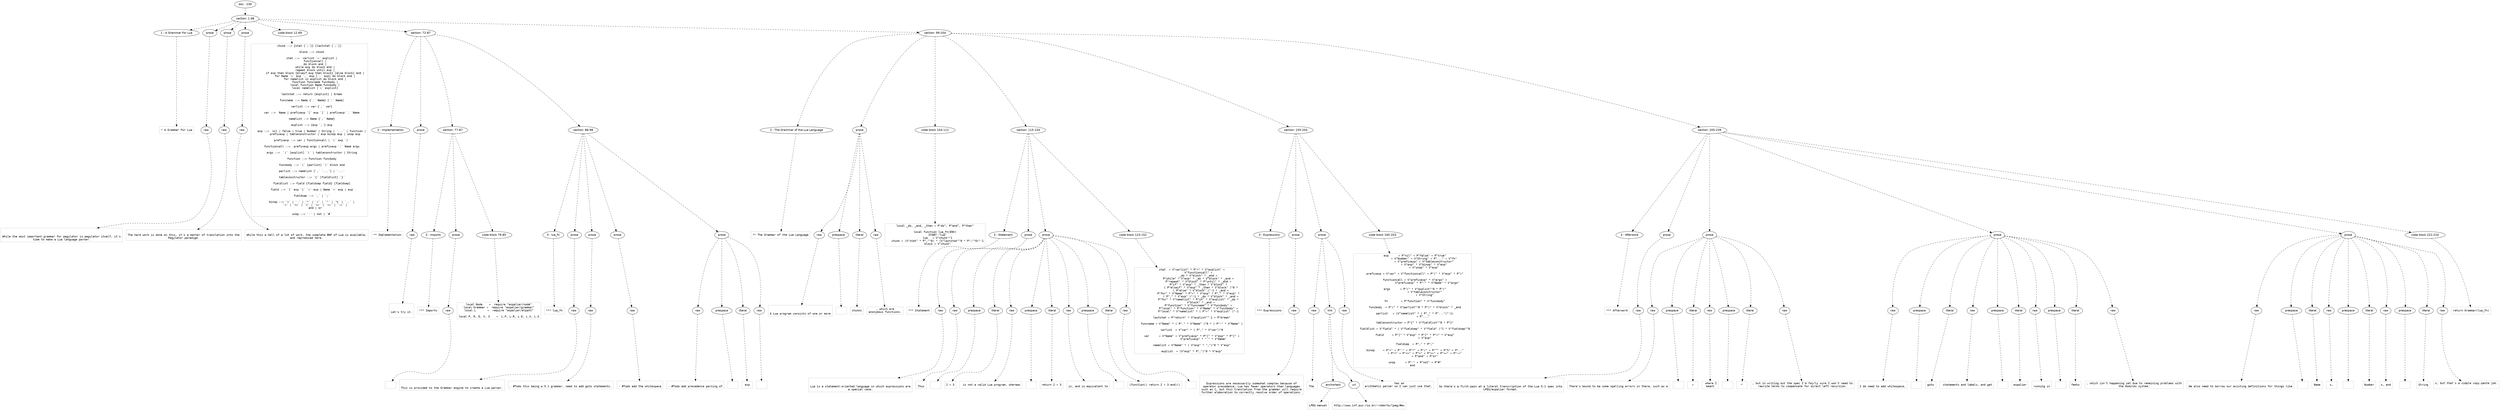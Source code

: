 digraph lpegNode {

node [fontname=Helvetica]
edge [style=dashed]

doc_0 [label="doc - 239"]


doc_0 -> { section_1}
{rank=same; section_1}

section_1 [label="section: 1-98"]


// END RANK doc_0

section_1 -> { header_2 prose_3 prose_4 prose_5 codeblock_6 section_7 section_8}
{rank=same; header_2 prose_3 prose_4 prose_5 codeblock_6 section_7 section_8}

header_2 [label="1 : A Grammar For Lua"]

prose_3 [label="prose"]

prose_4 [label="prose"]

prose_5 [label="prose"]

codeblock_6 [label="code block 12-69"]

section_7 [label="section: 72-87"]

section_8 [label="section: 99-204"]


// END RANK section_1

header_2 -> leaf_9
leaf_9  [color=Gray,shape=rectangle,fontname=Inconsolata,label="* A Grammar For Lua"]
// END RANK header_2

prose_3 -> { raw_10}
{rank=same; raw_10}

raw_10 [label="raw"]


// END RANK prose_3

raw_10 -> leaf_11
leaf_11  [color=Gray,shape=rectangle,fontname=Inconsolata,label="

While the most important grammar for pegylator is pegylator itself, it's
time to make a Lua language parser.
"]
// END RANK raw_10

prose_4 -> { raw_12}
{rank=same; raw_12}

raw_12 [label="raw"]


// END RANK prose_4

raw_12 -> leaf_13
leaf_13  [color=Gray,shape=rectangle,fontname=Inconsolata,label="
The hard work is done on this, it's a matter of translation into the
Pegylator paradigm.
"]
// END RANK raw_12

prose_5 -> { raw_14}
{rank=same; raw_14}

raw_14 [label="raw"]


// END RANK prose_5

raw_14 -> leaf_15
leaf_15  [color=Gray,shape=rectangle,fontname=Inconsolata,label="
While this a hell of a lot of work, the complete BNF of Lua is available,
and reproduced here.
"]
// END RANK raw_14

codeblock_6 -> leaf_16
leaf_16  [color=Gray,shape=rectangle,fontname=Inconsolata,label="chunk ::= {stat [`;´]} [laststat [`;´]]

   block ::= chunk

   stat ::=  varlist `=´ explist |
       functioncall |
       do block end |
       while exp do block end |
       repeat block until exp |
       if exp then block {elseif exp then block} [else block] end |
       for Name `=´ exp `,´ exp [`,´ exp] do block end |
       for namelist in explist do block end |
       function funcname funcbody |
       local function Name funcbody |
       local namelist [`=´ explist]

   laststat ::= return [explist] | break

   funcname ::= Name {`.´ Name} [`:´ Name]

   varlist ::= var {`,´ var}

   var ::=  Name | prefixexp `[´ exp `]´ | prefixexp `.´ Name

   namelist ::= Name {`,´ Name}

   explist ::= {exp `,´} exp

   exp ::=  nil | false | true | Number | String | `...´ | function |
       prefixexp | tableconstructor | exp binop exp | unop exp

   prefixexp ::= var | functioncall | `(´ exp `)´

   functioncall ::=  prefixexp args | prefixexp `:´ Name args

   args ::=  `(´ [explist] `)´ | tableconstructor | String

   function ::= function funcbody

   funcbody ::= `(´ [parlist] `)´ block end

   parlist ::= namelist [`,´ `...´] | `...´

   tableconstructor ::= `{´ [fieldlist] `}´

   fieldlist ::= field {fieldsep field} [fieldsep]

   field ::= `[´ exp `]´ `=´ exp | Name `=´ exp | exp

   fieldsep ::= `,´ | `;´

   binop ::= `+´ | `-´ | `*´ | `/´ | `^´ | `%´ | `..´ |
       `<´ | `<=´ | `>´ | `>=´ | `==´ | `~=´ |
       and | or

   unop ::= `-´ | not | `#´"]
// END RANK codeblock_6

section_7 -> { header_17 prose_18 section_19 section_20}
{rank=same; header_17 prose_18 section_19 section_20}

header_17 [label="2 : Implementation"]

prose_18 [label="prose"]

section_19 [label="section: 77-87"]

section_20 [label="section: 88-98"]


// END RANK section_7

header_17 -> leaf_21
leaf_21  [color=Gray,shape=rectangle,fontname=Inconsolata,label="** Implementation"]
// END RANK header_17

prose_18 -> { raw_22}
{rank=same; raw_22}

raw_22 [label="raw"]


// END RANK prose_18

raw_22 -> leaf_23
leaf_23  [color=Gray,shape=rectangle,fontname=Inconsolata,label="

Let's try it.

"]
// END RANK raw_22

section_19 -> { header_24 prose_25 codeblock_26}
{rank=same; header_24 prose_25 codeblock_26}

header_24 [label="3 : Imports"]

prose_25 [label="prose"]

codeblock_26 [label="code block 79-85"]


// END RANK section_19

header_24 -> leaf_27
leaf_27  [color=Gray,shape=rectangle,fontname=Inconsolata,label="*** Imports"]
// END RANK header_24

prose_25 -> { raw_28}
{rank=same; raw_28}

raw_28 [label="raw"]


// END RANK prose_25

raw_28 -> leaf_29
leaf_29  [color=Gray,shape=rectangle,fontname=Inconsolata,label="
"]
// END RANK raw_28

codeblock_26 -> leaf_30
leaf_30  [color=Gray,shape=rectangle,fontname=Inconsolata,label="local Node    =  require \"espalier/node\"
local Grammar =  require \"espalier/grammar\"
local L       =  require \"espalier/elpatt\"

local P, R, E, V, S    =  L.P, L.R, L.E, L.V, L.S"]
// END RANK codeblock_26

section_20 -> { header_31 prose_32 prose_33 prose_34 prose_35}
{rank=same; header_31 prose_32 prose_33 prose_34 prose_35}

header_31 [label="3 : lua_fn"]

prose_32 [label="prose"]

prose_33 [label="prose"]

prose_34 [label="prose"]

prose_35 [label="prose"]


// END RANK section_20

header_31 -> leaf_36
leaf_36  [color=Gray,shape=rectangle,fontname=Inconsolata,label="*** lua_fn"]
// END RANK header_31

prose_32 -> { raw_37}
{rank=same; raw_37}

raw_37 [label="raw"]


// END RANK prose_32

raw_37 -> leaf_38
leaf_38  [color=Gray,shape=rectangle,fontname=Inconsolata,label="

This is provided to the Grammar engine to create a Lua parser.
"]
// END RANK raw_37

prose_33 -> { raw_39}
{rank=same; raw_39}

raw_39 [label="raw"]


// END RANK prose_33

raw_39 -> leaf_40
leaf_40  [color=Gray,shape=rectangle,fontname=Inconsolata,label="
- #Todo this being a 5.1 grammar, need to add goto statements.
"]
// END RANK raw_39

prose_34 -> { raw_41}
{rank=same; raw_41}

raw_41 [label="raw"]


// END RANK prose_34

raw_41 -> leaf_42
leaf_42  [color=Gray,shape=rectangle,fontname=Inconsolata,label="
- #Todo add the whitespace
"]
// END RANK raw_41

prose_35 -> { raw_43 prespace_44 literal_45 raw_46}
{rank=same; raw_43 prespace_44 literal_45 raw_46}

raw_43 [label="raw"]

prespace_44 [label="prespace"]

literal_45 [label="literal"]

raw_46 [label="raw"]


// END RANK prose_35

raw_43 -> leaf_47
leaf_47  [color=Gray,shape=rectangle,fontname=Inconsolata,label="
- #Todo add precedence parsing of"]
// END RANK raw_43

prespace_44 -> leaf_48
leaf_48  [color=Gray,shape=rectangle,fontname=Inconsolata,label=" "]
// END RANK prespace_44

literal_45 -> leaf_49
leaf_49  [color=Gray,shape=rectangle,fontname=Inconsolata,label="exp"]
// END RANK literal_45

raw_46 -> leaf_50
leaf_50  [color=Gray,shape=rectangle,fontname=Inconsolata,label="

"]
// END RANK raw_46

section_8 -> { header_51 prose_52 codeblock_53 section_54 section_55 section_56}
{rank=same; header_51 prose_52 codeblock_53 section_54 section_55 section_56}

header_51 [label="2 : The Grammar of the Lua Language"]

prose_52 [label="prose"]

codeblock_53 [label="code block 104-112"]

section_54 [label="section: 115-154"]

section_55 [label="section: 155-204"]

section_56 [label="section: 205-239"]


// END RANK section_8

header_51 -> leaf_57
leaf_57  [color=Gray,shape=rectangle,fontname=Inconsolata,label="** The Grammar of the Lua Language"]
// END RANK header_51

prose_52 -> { raw_58 prespace_59 literal_60 raw_61}
{rank=same; raw_58 prespace_59 literal_60 raw_61}

raw_58 [label="raw"]

prespace_59 [label="prespace"]

literal_60 [label="literal"]

raw_61 [label="raw"]


// END RANK prose_52

raw_58 -> leaf_62
leaf_62  [color=Gray,shape=rectangle,fontname=Inconsolata,label="

A Lua program consists of one or more"]
// END RANK raw_58

prespace_59 -> leaf_63
leaf_63  [color=Gray,shape=rectangle,fontname=Inconsolata,label=" "]
// END RANK prespace_59

literal_60 -> leaf_64
leaf_64  [color=Gray,shape=rectangle,fontname=Inconsolata,label="chunks"]
// END RANK literal_60

raw_61 -> leaf_65
leaf_65  [color=Gray,shape=rectangle,fontname=Inconsolata,label=", which are
anonymous functions.
"]
// END RANK raw_61

codeblock_53 -> leaf_66
leaf_66  [color=Gray,shape=rectangle,fontname=Inconsolata,label="local _do, _end, _then = P\"do\", P\"end\", P\"then\"

local function lua_fn(ENV)
   START \"lua\"
   lua   = V\"chunk\"^1
   chunk = (V\"stat\" * P\";\"^0) * (V\"laststat\"^0 * P\";\"^0)^-1
   block = V\"chunk\""]
// END RANK codeblock_53

section_54 -> { header_67 prose_68 prose_69 codeblock_70}
{rank=same; header_67 prose_68 prose_69 codeblock_70}

header_67 [label="3 : Statement"]

prose_68 [label="prose"]

prose_69 [label="prose"]

codeblock_70 [label="code block 123-152"]


// END RANK section_54

header_67 -> leaf_71
leaf_71  [color=Gray,shape=rectangle,fontname=Inconsolata,label="*** Statement"]
// END RANK header_67

prose_68 -> { raw_72}
{rank=same; raw_72}

raw_72 [label="raw"]


// END RANK prose_68

raw_72 -> leaf_73
leaf_73  [color=Gray,shape=rectangle,fontname=Inconsolata,label="

Lua is a statement-oriented language in which expressions are
a special case.
"]
// END RANK raw_72

prose_69 -> { raw_74 prespace_75 literal_76 raw_77 prespace_78 literal_79 raw_80 prespace_81 literal_82 raw_83}
{rank=same; raw_74 prespace_75 literal_76 raw_77 prespace_78 literal_79 raw_80 prespace_81 literal_82 raw_83}

raw_74 [label="raw"]

prespace_75 [label="prespace"]

literal_76 [label="literal"]

raw_77 [label="raw"]

prespace_78 [label="prespace"]

literal_79 [label="literal"]

raw_80 [label="raw"]

prespace_81 [label="prespace"]

literal_82 [label="literal"]

raw_83 [label="raw"]


// END RANK prose_69

raw_74 -> leaf_84
leaf_84  [color=Gray,shape=rectangle,fontname=Inconsolata,label="
Thus"]
// END RANK raw_74

prespace_75 -> leaf_85
leaf_85  [color=Gray,shape=rectangle,fontname=Inconsolata,label=" "]
// END RANK prespace_75

literal_76 -> leaf_86
leaf_86  [color=Gray,shape=rectangle,fontname=Inconsolata,label="2 + 3"]
// END RANK literal_76

raw_77 -> leaf_87
leaf_87  [color=Gray,shape=rectangle,fontname=Inconsolata,label=" is not a valid Lua program, whereas"]
// END RANK raw_77

prespace_78 -> leaf_88
leaf_88  [color=Gray,shape=rectangle,fontname=Inconsolata,label=" "]
// END RANK prespace_78

literal_79 -> leaf_89
leaf_89  [color=Gray,shape=rectangle,fontname=Inconsolata,label="return 2 + 3"]
// END RANK literal_79

raw_80 -> leaf_90
leaf_90  [color=Gray,shape=rectangle,fontname=Inconsolata,label="
is, and is equivalent to"]
// END RANK raw_80

prespace_81 -> leaf_91
leaf_91  [color=Gray,shape=rectangle,fontname=Inconsolata,label=" "]
// END RANK prespace_81

literal_82 -> leaf_92
leaf_92  [color=Gray,shape=rectangle,fontname=Inconsolata,label="(function() return 2 + 3 end)()"]
// END RANK literal_82

raw_83 -> leaf_93
leaf_93  [color=Gray,shape=rectangle,fontname=Inconsolata,label="
"]
// END RANK raw_83

codeblock_70 -> leaf_94
leaf_94  [color=Gray,shape=rectangle,fontname=Inconsolata,label="   stat  = V\"varlist\" * P\"=\" * V\"explist\" +
           V\"functioncall\" +
           _do * V\"block\" * _end +
           P\"while\" * V\"exp\" * _do * V\"block\" * _end +
           P\"repeat\" * V\"block\" * P\"until\" * _end +
           P\"if\" * V\"exp\" * _then * V\"block\" *
              ( P\"elseif\" * V\"exp\" * _then * V\"block\" )^0 *
              ( P\"else\" * V\"block\" )^-1 * _end +
           P\"for\" * V\"Name\" * P\"=\" * V\"exp\" * P\",\" * V\"exp\" *
              ( P\",\" * V\"exp\" )^-1 * _do * V\"block\" * _end +
           P\"for\" * V\"namelist\" * P\"in\" * V\"explist\" * _do *
              V\"block\" * _end +
           P\"function\" * V\"funcname\" * V\"funcbody\" +
           P\"local\" * P\"function\" * V\"Name\" * V\"funcbody\" +
           P\"local\" * V\"namelist\" * ( P\"=\" * V\"explist\" )^-1

   laststat = P\"return\" * V\"explist\"^-1 + P\"break\"

   funcname = V\"Name\" * ( P\".\" * V\"Name\" )^0 * ( P\":\" * V\"Name\" )

   varlist  = V\"var\" * ( P\",\" * V\"var\")^0

   var      = V\"Name\" + V\"prefixexp\" * P\"[\" * V\"exp\" * P\"]\" +
                 V\"prefixexp\" * \".\" * V\"Name\"

   namelist = V\"Name\" * ( V\"exp\" * \",\")^0 * V\"exp\"

   explist  = (V\"exp\" * P\",\")^0 * V\"exp\""]
// END RANK codeblock_70

section_55 -> { header_95 prose_96 prose_97 codeblock_98}
{rank=same; header_95 prose_96 prose_97 codeblock_98}

header_95 [label="3 : Expressions"]

prose_96 [label="prose"]

prose_97 [label="prose"]

codeblock_98 [label="code block 165-203"]


// END RANK section_55

header_95 -> leaf_99
leaf_99  [color=Gray,shape=rectangle,fontname=Inconsolata,label="*** Expressions"]
// END RANK header_95

prose_96 -> { raw_100}
{rank=same; raw_100}

raw_100 [label="raw"]


// END RANK prose_96

raw_100 -> leaf_101
leaf_101  [color=Gray,shape=rectangle,fontname=Inconsolata,label="

Expressions are necessarily somewhat complex because of
operator precedence; Lua has fewer operators than languages
such as C, but this translation from the grammar will require
further elaboration to correctly resolve order of operations.
"]
// END RANK raw_100

prose_97 -> { raw_102 link_103 raw_104}
{rank=same; raw_102 link_103 raw_104}

raw_102 [label="raw"]

link_103 [label="link"]

raw_104 [label="raw"]


// END RANK prose_97

raw_102 -> leaf_105
leaf_105  [color=Gray,shape=rectangle,fontname=Inconsolata,label="
The "]
// END RANK raw_102

link_103 -> { anchortext_106 url_107}
{rank=same; anchortext_106 url_107}

anchortext_106 [label="anchortext"]

url_107 [label="url"]


// END RANK link_103

anchortext_106 -> leaf_108
leaf_108  [color=Gray,shape=rectangle,fontname=Inconsolata,label="LPEG manual"]
// END RANK anchortext_106

url_107 -> leaf_109
leaf_109  [color=Gray,shape=rectangle,fontname=Inconsolata,label="http://www.inf.puc-rio.br/~roberto/lpeg/#ex"]
// END RANK url_107

raw_104 -> leaf_110
leaf_110  [color=Gray,shape=rectangle,fontname=Inconsolata,label=" has an
arithmetic parser so I can just use that.
"]
// END RANK raw_104

codeblock_98 -> leaf_111
leaf_111  [color=Gray,shape=rectangle,fontname=Inconsolata,label="   exp      = P\"nil\" + P\"false\" + P\"true\"
              + V\"Number\" + V\"String\" + P\"...\" + V\"fn\"
              + V\"prefixexp\" + V\"tableconstructor\"
              + V\"exp\" * V\"binop\" * V\"exp\"
              + V\"unop\" * V\"exp\"

   prefixexp = V\"var\" + V\"functioncall\" + P\"(\" * V\"exp\" * P\")\"

   functioncall = V\"prefixexp\" * V\"args\" +
                  V\"prefixexp\" * P\":\" * V\"Name\" * V\"args\"

   args      = P\"(\" * V\"explist\"^0 * P\")\"
               + V\"tableconstructor\"
               + V\"String\"

   fn        = P\"function\" * V\"funcbody\"

   funcbody  = P\"(\" * V\"parlist\"^0 * P\")\" * V\"block\" * _end

   parlist   = (V\"namelist\" * ( P\",\" * P\"...\")^-1)
             + P\"...\"

   tableconstructor = P\"{\" * V\"fieldlist\"^0 * P\"}\"

   fieldlist = V\"field\" * ( V\"fieldsep\" * V\"field\" )^1 * V\"fieldsep\"^0

   field     = P\"[\" * V\"exp\" * P\"]\" * P\"=\" * V\"exp\"
               + V\"exp\"

   fieldsep  = P\",\" * P\";\"

   binop     = P\"+\" + P\"-\" + P\"*\" + P\"/\" + P\"^\" + P\"%\" + P\"..\"
               + P\"<\" + P\"<=\" + P\">\" + P\">=\" + P\"==\" + P\"~=\"
               + P\"and\" + P\"or\"

   unop      = P\"-\" + P\"not\" + P\"#\"
end"]
// END RANK codeblock_98

section_56 -> { header_112 prose_113 prose_114 prose_115 prose_116 codeblock_117}
{rank=same; header_112 prose_113 prose_114 prose_115 prose_116 codeblock_117}

header_112 [label="3 : Afterword"]

prose_113 [label="prose"]

prose_114 [label="prose"]

prose_115 [label="prose"]

prose_116 [label="prose"]

codeblock_117 [label="code block 222-224"]


// END RANK section_56

header_112 -> leaf_118
leaf_118  [color=Gray,shape=rectangle,fontname=Inconsolata,label="*** Afterword"]
// END RANK header_112

prose_113 -> { raw_119}
{rank=same; raw_119}

raw_119 [label="raw"]


// END RANK prose_113

raw_119 -> leaf_120
leaf_120  [color=Gray,shape=rectangle,fontname=Inconsolata,label="

So there's a first-pass at a literal transcription of the Lua 5.1 spec into
LPEG/espalier format.
"]
// END RANK raw_119

prose_114 -> { raw_121 prespace_122 literal_123 raw_124 prespace_125 literal_126 raw_127}
{rank=same; raw_121 prespace_122 literal_123 raw_124 prespace_125 literal_126 raw_127}

raw_121 [label="raw"]

prespace_122 [label="prespace"]

literal_123 [label="literal"]

raw_124 [label="raw"]

prespace_125 [label="prespace"]

literal_126 [label="literal"]

raw_127 [label="raw"]


// END RANK prose_114

raw_121 -> leaf_128
leaf_128  [color=Gray,shape=rectangle,fontname=Inconsolata,label="
There's bound to be some spelling errors in there, such as a"]
// END RANK raw_121

prespace_122 -> leaf_129
leaf_129  [color=Gray,shape=rectangle,fontname=Inconsolata,label=" "]
// END RANK prespace_122

literal_123 -> leaf_130
leaf_130  [color=Gray,shape=rectangle,fontname=Inconsolata,label="+"]
// END RANK literal_123

raw_124 -> leaf_131
leaf_131  [color=Gray,shape=rectangle,fontname=Inconsolata,label=" where I
meant"]
// END RANK raw_124

prespace_125 -> leaf_132
leaf_132  [color=Gray,shape=rectangle,fontname=Inconsolata,label=" "]
// END RANK prespace_125

literal_126 -> leaf_133
leaf_133  [color=Gray,shape=rectangle,fontname=Inconsolata,label="*"]
// END RANK literal_126

raw_127 -> leaf_134
leaf_134  [color=Gray,shape=rectangle,fontname=Inconsolata,label=", but in writing out the spec I'm fairly sure I won't need to
rewrite terms to compensate for direct left recursion.
"]
// END RANK raw_127

prose_115 -> { raw_135 prespace_136 literal_137 raw_138 prespace_139 literal_140 raw_141 prespace_142 literal_143 raw_144}
{rank=same; raw_135 prespace_136 literal_137 raw_138 prespace_139 literal_140 raw_141 prespace_142 literal_143 raw_144}

raw_135 [label="raw"]

prespace_136 [label="prespace"]

literal_137 [label="literal"]

raw_138 [label="raw"]

prespace_139 [label="prespace"]

literal_140 [label="literal"]

raw_141 [label="raw"]

prespace_142 [label="prespace"]

literal_143 [label="literal"]

raw_144 [label="raw"]


// END RANK prose_115

raw_135 -> leaf_145
leaf_145  [color=Gray,shape=rectangle,fontname=Inconsolata,label="
I do need to add whitespace,"]
// END RANK raw_135

prespace_136 -> leaf_146
leaf_146  [color=Gray,shape=rectangle,fontname=Inconsolata,label=" "]
// END RANK prespace_136

literal_137 -> leaf_147
leaf_147  [color=Gray,shape=rectangle,fontname=Inconsolata,label="goto"]
// END RANK literal_137

raw_138 -> leaf_148
leaf_148  [color=Gray,shape=rectangle,fontname=Inconsolata,label=" statements and labels, and get"]
// END RANK raw_138

prespace_139 -> leaf_149
leaf_149  [color=Gray,shape=rectangle,fontname=Inconsolata,label=" "]
// END RANK prespace_139

literal_140 -> leaf_150
leaf_150  [color=Gray,shape=rectangle,fontname=Inconsolata,label="espalier"]
// END RANK literal_140

raw_141 -> leaf_151
leaf_151  [color=Gray,shape=rectangle,fontname=Inconsolata,label="
running in"]
// END RANK raw_141

prespace_142 -> leaf_152
leaf_152  [color=Gray,shape=rectangle,fontname=Inconsolata,label=" "]
// END RANK prespace_142

literal_143 -> leaf_153
leaf_153  [color=Gray,shape=rectangle,fontname=Inconsolata,label="femto"]
// END RANK literal_143

raw_144 -> leaf_154
leaf_154  [color=Gray,shape=rectangle,fontname=Inconsolata,label=", which isn't happening yet due to remaining problems with
the modules system.
"]
// END RANK raw_144

prose_116 -> { raw_155 prespace_156 literal_157 raw_158 prespace_159 literal_160 raw_161 prespace_162 literal_163 raw_164}
{rank=same; raw_155 prespace_156 literal_157 raw_158 prespace_159 literal_160 raw_161 prespace_162 literal_163 raw_164}

raw_155 [label="raw"]

prespace_156 [label="prespace"]

literal_157 [label="literal"]

raw_158 [label="raw"]

prespace_159 [label="prespace"]

literal_160 [label="literal"]

raw_161 [label="raw"]

prespace_162 [label="prespace"]

literal_163 [label="literal"]

raw_164 [label="raw"]


// END RANK prose_116

raw_155 -> leaf_165
leaf_165  [color=Gray,shape=rectangle,fontname=Inconsolata,label="
We also need to borrow our existing definitions for things like"]
// END RANK raw_155

prespace_156 -> leaf_166
leaf_166  [color=Gray,shape=rectangle,fontname=Inconsolata,label=" "]
// END RANK prespace_156

literal_157 -> leaf_167
leaf_167  [color=Gray,shape=rectangle,fontname=Inconsolata,label="Name"]
// END RANK literal_157

raw_158 -> leaf_168
leaf_168  [color=Gray,shape=rectangle,fontname=Inconsolata,label="s,"]
// END RANK raw_158

prespace_159 -> leaf_169
leaf_169  [color=Gray,shape=rectangle,fontname=Inconsolata,label=""]
// END RANK prespace_159

literal_160 -> leaf_170
leaf_170  [color=Gray,shape=rectangle,fontname=Inconsolata,label="Number"]
// END RANK literal_160

raw_161 -> leaf_171
leaf_171  [color=Gray,shape=rectangle,fontname=Inconsolata,label="s, and"]
// END RANK raw_161

prespace_162 -> leaf_172
leaf_172  [color=Gray,shape=rectangle,fontname=Inconsolata,label=" "]
// END RANK prespace_162

literal_163 -> leaf_173
leaf_173  [color=Gray,shape=rectangle,fontname=Inconsolata,label="String"]
// END RANK literal_163

raw_164 -> leaf_174
leaf_174  [color=Gray,shape=rectangle,fontname=Inconsolata,label="s, but that's a simple copy-paste job.

"]
// END RANK raw_164

codeblock_117 -> leaf_175
leaf_175  [color=Gray,shape=rectangle,fontname=Inconsolata,label="return Grammar(lua_fn)"]
// END RANK codeblock_117


}
